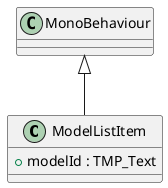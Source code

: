 @startuml
class ModelListItem {
    + modelId : TMP_Text
}
MonoBehaviour <|-- ModelListItem
@enduml
